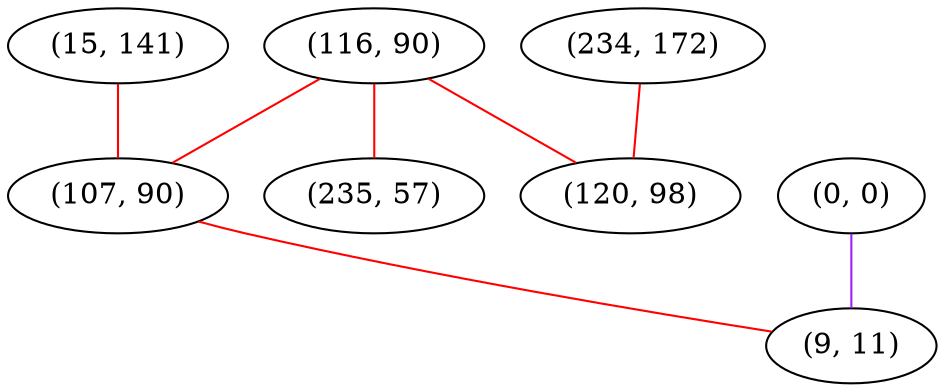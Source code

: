 graph "" {
"(116, 90)";
"(15, 141)";
"(234, 172)";
"(0, 0)";
"(107, 90)";
"(9, 11)";
"(120, 98)";
"(235, 57)";
"(116, 90)" -- "(107, 90)"  [color=red, key=0, weight=1];
"(116, 90)" -- "(235, 57)"  [color=red, key=0, weight=1];
"(116, 90)" -- "(120, 98)"  [color=red, key=0, weight=1];
"(15, 141)" -- "(107, 90)"  [color=red, key=0, weight=1];
"(234, 172)" -- "(120, 98)"  [color=red, key=0, weight=1];
"(0, 0)" -- "(9, 11)"  [color=purple, key=0, weight=4];
"(107, 90)" -- "(9, 11)"  [color=red, key=0, weight=1];
}

